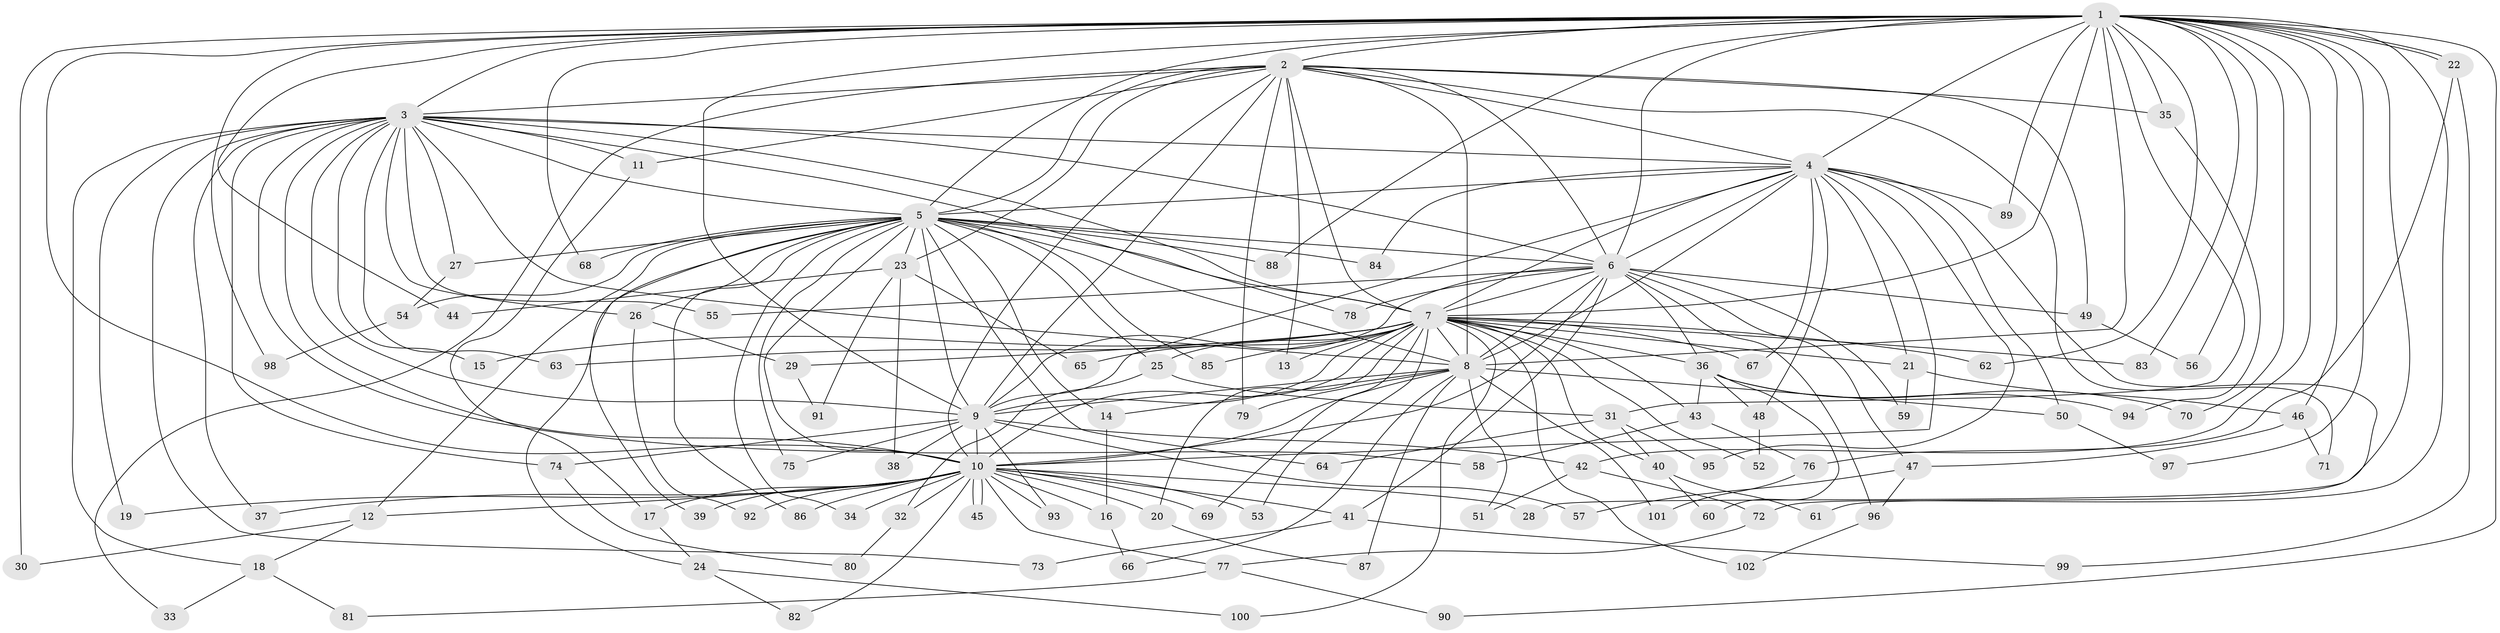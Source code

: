 // Generated by graph-tools (version 1.1) at 2025/49/03/09/25 03:49:43]
// undirected, 102 vertices, 229 edges
graph export_dot {
graph [start="1"]
  node [color=gray90,style=filled];
  1;
  2;
  3;
  4;
  5;
  6;
  7;
  8;
  9;
  10;
  11;
  12;
  13;
  14;
  15;
  16;
  17;
  18;
  19;
  20;
  21;
  22;
  23;
  24;
  25;
  26;
  27;
  28;
  29;
  30;
  31;
  32;
  33;
  34;
  35;
  36;
  37;
  38;
  39;
  40;
  41;
  42;
  43;
  44;
  45;
  46;
  47;
  48;
  49;
  50;
  51;
  52;
  53;
  54;
  55;
  56;
  57;
  58;
  59;
  60;
  61;
  62;
  63;
  64;
  65;
  66;
  67;
  68;
  69;
  70;
  71;
  72;
  73;
  74;
  75;
  76;
  77;
  78;
  79;
  80;
  81;
  82;
  83;
  84;
  85;
  86;
  87;
  88;
  89;
  90;
  91;
  92;
  93;
  94;
  95;
  96;
  97;
  98;
  99;
  100;
  101;
  102;
  1 -- 2;
  1 -- 3;
  1 -- 4;
  1 -- 5;
  1 -- 6;
  1 -- 7;
  1 -- 8;
  1 -- 9;
  1 -- 10;
  1 -- 22;
  1 -- 22;
  1 -- 28;
  1 -- 30;
  1 -- 31;
  1 -- 35;
  1 -- 42;
  1 -- 44;
  1 -- 46;
  1 -- 56;
  1 -- 62;
  1 -- 68;
  1 -- 70;
  1 -- 72;
  1 -- 83;
  1 -- 88;
  1 -- 89;
  1 -- 90;
  1 -- 97;
  1 -- 98;
  2 -- 3;
  2 -- 4;
  2 -- 5;
  2 -- 6;
  2 -- 7;
  2 -- 8;
  2 -- 9;
  2 -- 10;
  2 -- 11;
  2 -- 13;
  2 -- 23;
  2 -- 33;
  2 -- 35;
  2 -- 49;
  2 -- 71;
  2 -- 79;
  3 -- 4;
  3 -- 5;
  3 -- 6;
  3 -- 7;
  3 -- 8;
  3 -- 9;
  3 -- 10;
  3 -- 11;
  3 -- 15;
  3 -- 18;
  3 -- 19;
  3 -- 26;
  3 -- 27;
  3 -- 37;
  3 -- 55;
  3 -- 58;
  3 -- 63;
  3 -- 73;
  3 -- 74;
  3 -- 78;
  4 -- 5;
  4 -- 6;
  4 -- 7;
  4 -- 8;
  4 -- 9;
  4 -- 10;
  4 -- 21;
  4 -- 48;
  4 -- 50;
  4 -- 61;
  4 -- 67;
  4 -- 84;
  4 -- 89;
  4 -- 95;
  5 -- 6;
  5 -- 7;
  5 -- 8;
  5 -- 9;
  5 -- 10;
  5 -- 12;
  5 -- 14;
  5 -- 23;
  5 -- 24;
  5 -- 25;
  5 -- 26;
  5 -- 27;
  5 -- 34;
  5 -- 39;
  5 -- 54;
  5 -- 64;
  5 -- 68;
  5 -- 75;
  5 -- 84;
  5 -- 85;
  5 -- 86;
  5 -- 88;
  6 -- 7;
  6 -- 8;
  6 -- 9;
  6 -- 10;
  6 -- 36;
  6 -- 41;
  6 -- 47;
  6 -- 49;
  6 -- 55;
  6 -- 59;
  6 -- 78;
  6 -- 96;
  7 -- 8;
  7 -- 9;
  7 -- 10;
  7 -- 13;
  7 -- 15;
  7 -- 20;
  7 -- 21;
  7 -- 25;
  7 -- 29;
  7 -- 36;
  7 -- 40;
  7 -- 43;
  7 -- 52;
  7 -- 53;
  7 -- 62;
  7 -- 63;
  7 -- 65;
  7 -- 67;
  7 -- 69;
  7 -- 83;
  7 -- 85;
  7 -- 100;
  7 -- 102;
  8 -- 9;
  8 -- 10;
  8 -- 14;
  8 -- 50;
  8 -- 51;
  8 -- 66;
  8 -- 79;
  8 -- 87;
  8 -- 101;
  9 -- 10;
  9 -- 38;
  9 -- 42;
  9 -- 57;
  9 -- 74;
  9 -- 75;
  9 -- 93;
  10 -- 12;
  10 -- 16;
  10 -- 17;
  10 -- 19;
  10 -- 20;
  10 -- 28;
  10 -- 32;
  10 -- 34;
  10 -- 37;
  10 -- 39;
  10 -- 41;
  10 -- 45;
  10 -- 45;
  10 -- 53;
  10 -- 69;
  10 -- 77;
  10 -- 82;
  10 -- 86;
  10 -- 92;
  10 -- 93;
  11 -- 17;
  12 -- 18;
  12 -- 30;
  14 -- 16;
  16 -- 66;
  17 -- 24;
  18 -- 33;
  18 -- 81;
  20 -- 87;
  21 -- 46;
  21 -- 59;
  22 -- 76;
  22 -- 99;
  23 -- 38;
  23 -- 44;
  23 -- 65;
  23 -- 91;
  24 -- 82;
  24 -- 100;
  25 -- 31;
  25 -- 32;
  26 -- 29;
  26 -- 92;
  27 -- 54;
  29 -- 91;
  31 -- 40;
  31 -- 64;
  31 -- 95;
  32 -- 80;
  35 -- 94;
  36 -- 43;
  36 -- 48;
  36 -- 60;
  36 -- 70;
  36 -- 94;
  40 -- 60;
  40 -- 61;
  41 -- 73;
  41 -- 99;
  42 -- 51;
  42 -- 72;
  43 -- 58;
  43 -- 76;
  46 -- 47;
  46 -- 71;
  47 -- 57;
  47 -- 96;
  48 -- 52;
  49 -- 56;
  50 -- 97;
  54 -- 98;
  72 -- 77;
  74 -- 80;
  76 -- 101;
  77 -- 81;
  77 -- 90;
  96 -- 102;
}
